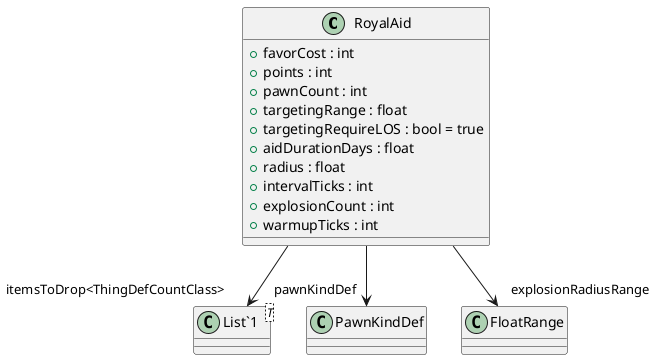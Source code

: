 @startuml
class RoyalAid {
    + favorCost : int
    + points : int
    + pawnCount : int
    + targetingRange : float
    + targetingRequireLOS : bool = true
    + aidDurationDays : float
    + radius : float
    + intervalTicks : int
    + explosionCount : int
    + warmupTicks : int
}
class "List`1"<T> {
}
RoyalAid --> "pawnKindDef" PawnKindDef
RoyalAid --> "explosionRadiusRange" FloatRange
RoyalAid --> "itemsToDrop<ThingDefCountClass>" "List`1"
@enduml
